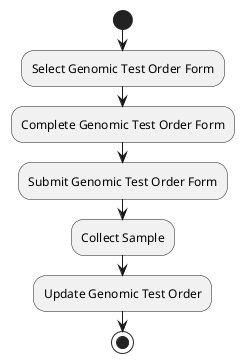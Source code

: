 @startuml

start

:Select Genomic Test Order Form;
:Complete Genomic Test Order Form;
:Submit Genomic Test Order Form;
:Collect Sample;
:Update Genomic Test Order;
stop
@enduml
